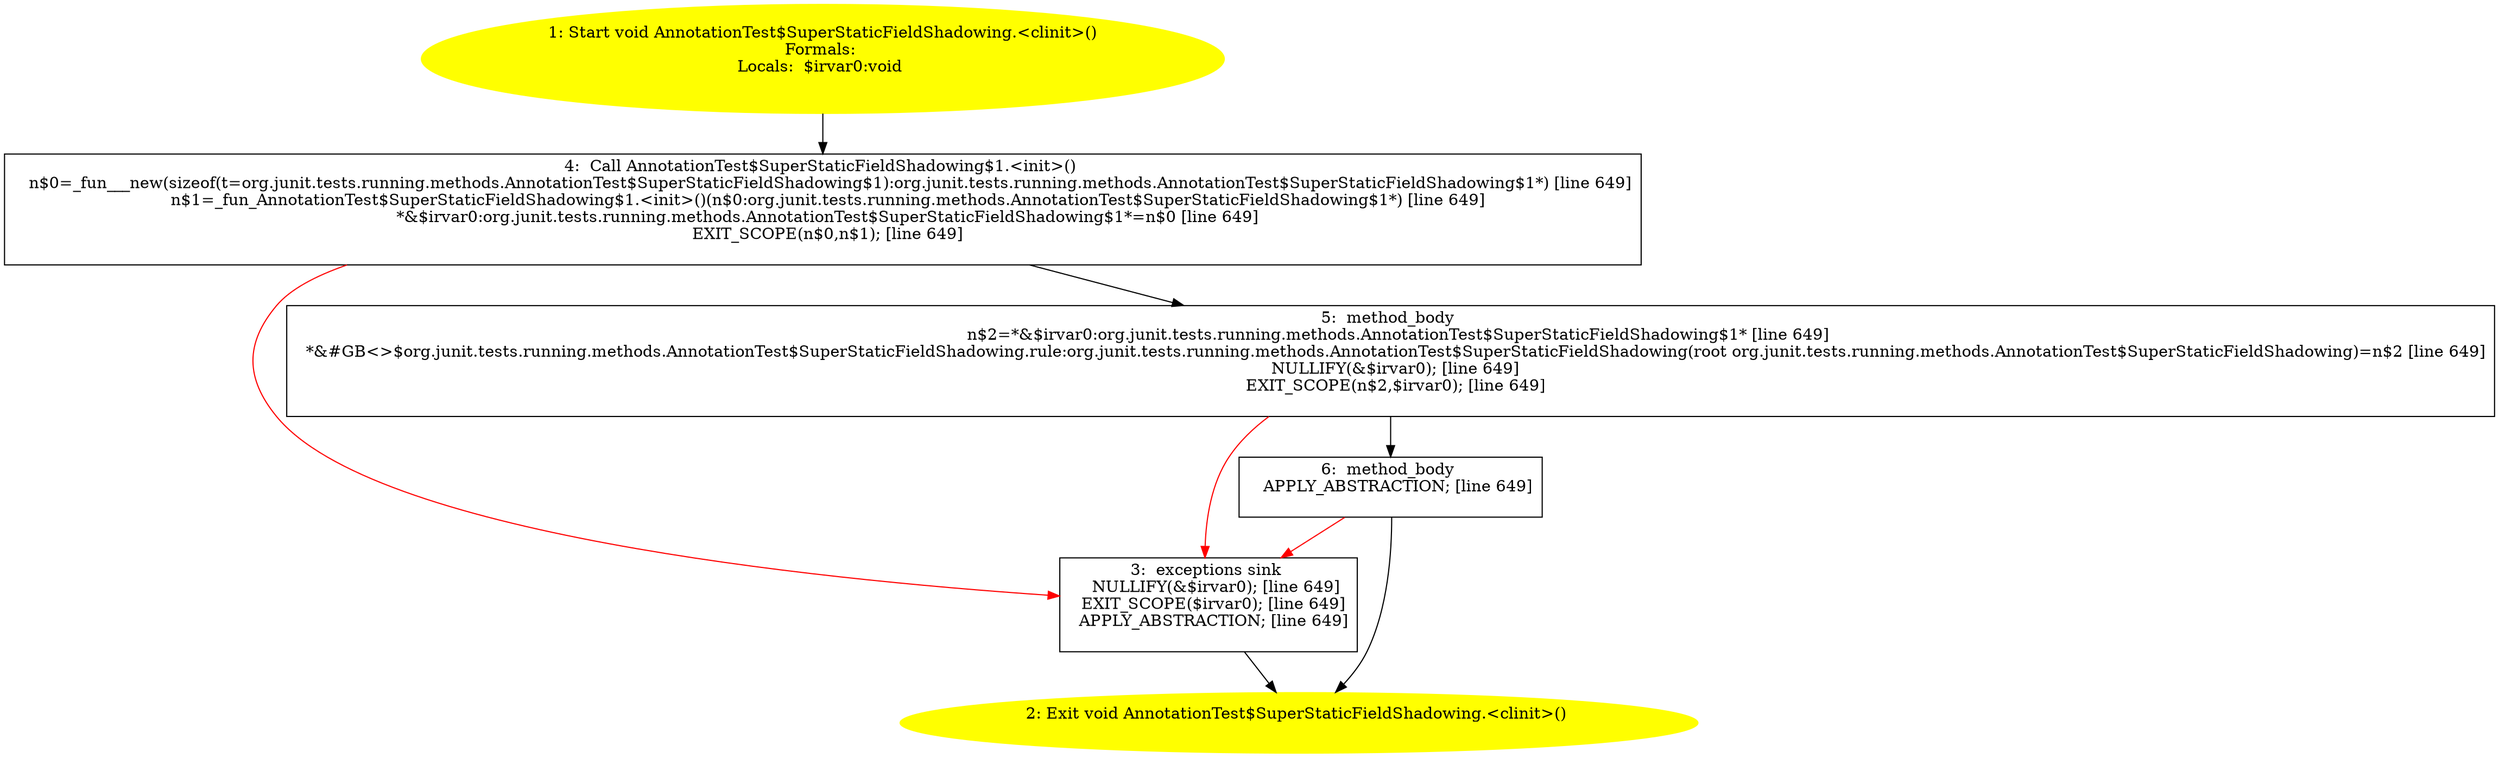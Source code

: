 /* @generated */
digraph cfg {
"org.junit.tests.running.methods.AnnotationTest$SuperStaticFieldShadowing.<clinit>():void.49eb464bc181bb9608a7725f1fae79b3_1" [label="1: Start void AnnotationTest$SuperStaticFieldShadowing.<clinit>()\nFormals: \nLocals:  $irvar0:void \n  " color=yellow style=filled]
	

	 "org.junit.tests.running.methods.AnnotationTest$SuperStaticFieldShadowing.<clinit>():void.49eb464bc181bb9608a7725f1fae79b3_1" -> "org.junit.tests.running.methods.AnnotationTest$SuperStaticFieldShadowing.<clinit>():void.49eb464bc181bb9608a7725f1fae79b3_4" ;
"org.junit.tests.running.methods.AnnotationTest$SuperStaticFieldShadowing.<clinit>():void.49eb464bc181bb9608a7725f1fae79b3_2" [label="2: Exit void AnnotationTest$SuperStaticFieldShadowing.<clinit>() \n  " color=yellow style=filled]
	

"org.junit.tests.running.methods.AnnotationTest$SuperStaticFieldShadowing.<clinit>():void.49eb464bc181bb9608a7725f1fae79b3_3" [label="3:  exceptions sink \n   NULLIFY(&$irvar0); [line 649]\n  EXIT_SCOPE($irvar0); [line 649]\n  APPLY_ABSTRACTION; [line 649]\n " shape="box"]
	

	 "org.junit.tests.running.methods.AnnotationTest$SuperStaticFieldShadowing.<clinit>():void.49eb464bc181bb9608a7725f1fae79b3_3" -> "org.junit.tests.running.methods.AnnotationTest$SuperStaticFieldShadowing.<clinit>():void.49eb464bc181bb9608a7725f1fae79b3_2" ;
"org.junit.tests.running.methods.AnnotationTest$SuperStaticFieldShadowing.<clinit>():void.49eb464bc181bb9608a7725f1fae79b3_4" [label="4:  Call AnnotationTest$SuperStaticFieldShadowing$1.<init>() \n   n$0=_fun___new(sizeof(t=org.junit.tests.running.methods.AnnotationTest$SuperStaticFieldShadowing$1):org.junit.tests.running.methods.AnnotationTest$SuperStaticFieldShadowing$1*) [line 649]\n  n$1=_fun_AnnotationTest$SuperStaticFieldShadowing$1.<init>()(n$0:org.junit.tests.running.methods.AnnotationTest$SuperStaticFieldShadowing$1*) [line 649]\n  *&$irvar0:org.junit.tests.running.methods.AnnotationTest$SuperStaticFieldShadowing$1*=n$0 [line 649]\n  EXIT_SCOPE(n$0,n$1); [line 649]\n " shape="box"]
	

	 "org.junit.tests.running.methods.AnnotationTest$SuperStaticFieldShadowing.<clinit>():void.49eb464bc181bb9608a7725f1fae79b3_4" -> "org.junit.tests.running.methods.AnnotationTest$SuperStaticFieldShadowing.<clinit>():void.49eb464bc181bb9608a7725f1fae79b3_5" ;
	 "org.junit.tests.running.methods.AnnotationTest$SuperStaticFieldShadowing.<clinit>():void.49eb464bc181bb9608a7725f1fae79b3_4" -> "org.junit.tests.running.methods.AnnotationTest$SuperStaticFieldShadowing.<clinit>():void.49eb464bc181bb9608a7725f1fae79b3_3" [color="red" ];
"org.junit.tests.running.methods.AnnotationTest$SuperStaticFieldShadowing.<clinit>():void.49eb464bc181bb9608a7725f1fae79b3_5" [label="5:  method_body \n   n$2=*&$irvar0:org.junit.tests.running.methods.AnnotationTest$SuperStaticFieldShadowing$1* [line 649]\n  *&#GB<>$org.junit.tests.running.methods.AnnotationTest$SuperStaticFieldShadowing.rule:org.junit.tests.running.methods.AnnotationTest$SuperStaticFieldShadowing(root org.junit.tests.running.methods.AnnotationTest$SuperStaticFieldShadowing)=n$2 [line 649]\n  NULLIFY(&$irvar0); [line 649]\n  EXIT_SCOPE(n$2,$irvar0); [line 649]\n " shape="box"]
	

	 "org.junit.tests.running.methods.AnnotationTest$SuperStaticFieldShadowing.<clinit>():void.49eb464bc181bb9608a7725f1fae79b3_5" -> "org.junit.tests.running.methods.AnnotationTest$SuperStaticFieldShadowing.<clinit>():void.49eb464bc181bb9608a7725f1fae79b3_6" ;
	 "org.junit.tests.running.methods.AnnotationTest$SuperStaticFieldShadowing.<clinit>():void.49eb464bc181bb9608a7725f1fae79b3_5" -> "org.junit.tests.running.methods.AnnotationTest$SuperStaticFieldShadowing.<clinit>():void.49eb464bc181bb9608a7725f1fae79b3_3" [color="red" ];
"org.junit.tests.running.methods.AnnotationTest$SuperStaticFieldShadowing.<clinit>():void.49eb464bc181bb9608a7725f1fae79b3_6" [label="6:  method_body \n   APPLY_ABSTRACTION; [line 649]\n " shape="box"]
	

	 "org.junit.tests.running.methods.AnnotationTest$SuperStaticFieldShadowing.<clinit>():void.49eb464bc181bb9608a7725f1fae79b3_6" -> "org.junit.tests.running.methods.AnnotationTest$SuperStaticFieldShadowing.<clinit>():void.49eb464bc181bb9608a7725f1fae79b3_2" ;
	 "org.junit.tests.running.methods.AnnotationTest$SuperStaticFieldShadowing.<clinit>():void.49eb464bc181bb9608a7725f1fae79b3_6" -> "org.junit.tests.running.methods.AnnotationTest$SuperStaticFieldShadowing.<clinit>():void.49eb464bc181bb9608a7725f1fae79b3_3" [color="red" ];
}
